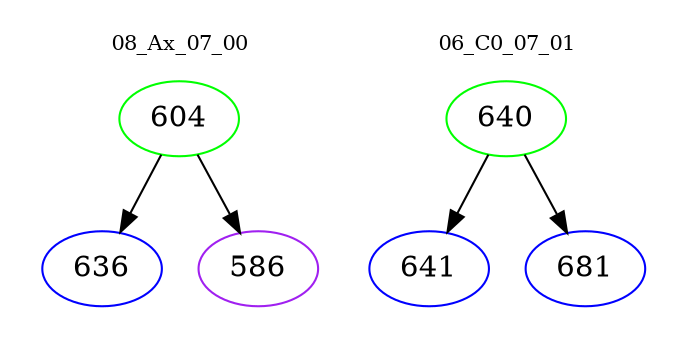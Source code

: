 digraph{
subgraph cluster_0 {
color = white
label = "08_Ax_07_00";
fontsize=10;
T0_604 [label="604", color="green"]
T0_604 -> T0_636 [color="black"]
T0_636 [label="636", color="blue"]
T0_604 -> T0_586 [color="black"]
T0_586 [label="586", color="purple"]
}
subgraph cluster_1 {
color = white
label = "06_C0_07_01";
fontsize=10;
T1_640 [label="640", color="green"]
T1_640 -> T1_641 [color="black"]
T1_641 [label="641", color="blue"]
T1_640 -> T1_681 [color="black"]
T1_681 [label="681", color="blue"]
}
}
